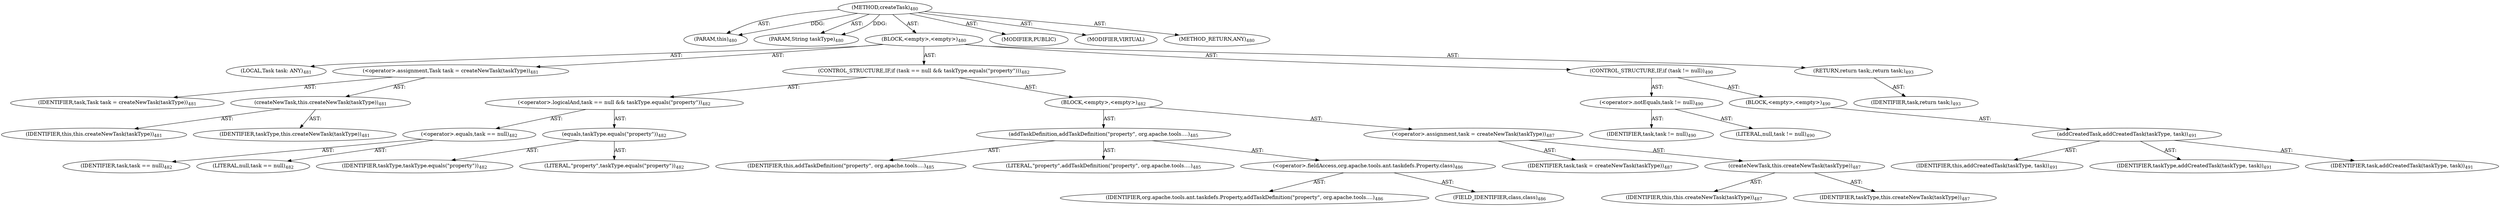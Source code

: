 digraph "createTask" {  
"111669149714" [label = <(METHOD,createTask)<SUB>480</SUB>> ]
"115964117002" [label = <(PARAM,this)<SUB>480</SUB>> ]
"115964117039" [label = <(PARAM,String taskType)<SUB>480</SUB>> ]
"25769803824" [label = <(BLOCK,&lt;empty&gt;,&lt;empty&gt;)<SUB>480</SUB>> ]
"94489280536" [label = <(LOCAL,Task task: ANY)<SUB>481</SUB>> ]
"30064771294" [label = <(&lt;operator&gt;.assignment,Task task = createNewTask(taskType))<SUB>481</SUB>> ]
"68719476957" [label = <(IDENTIFIER,task,Task task = createNewTask(taskType))<SUB>481</SUB>> ]
"30064771295" [label = <(createNewTask,this.createNewTask(taskType))<SUB>481</SUB>> ]
"68719476749" [label = <(IDENTIFIER,this,this.createNewTask(taskType))<SUB>481</SUB>> ]
"68719476958" [label = <(IDENTIFIER,taskType,this.createNewTask(taskType))<SUB>481</SUB>> ]
"47244640277" [label = <(CONTROL_STRUCTURE,IF,if (task == null &amp;&amp; taskType.equals(&quot;property&quot;)))<SUB>482</SUB>> ]
"30064771296" [label = <(&lt;operator&gt;.logicalAnd,task == null &amp;&amp; taskType.equals(&quot;property&quot;))<SUB>482</SUB>> ]
"30064771297" [label = <(&lt;operator&gt;.equals,task == null)<SUB>482</SUB>> ]
"68719476959" [label = <(IDENTIFIER,task,task == null)<SUB>482</SUB>> ]
"90194313239" [label = <(LITERAL,null,task == null)<SUB>482</SUB>> ]
"30064771298" [label = <(equals,taskType.equals(&quot;property&quot;))<SUB>482</SUB>> ]
"68719476960" [label = <(IDENTIFIER,taskType,taskType.equals(&quot;property&quot;))<SUB>482</SUB>> ]
"90194313240" [label = <(LITERAL,&quot;property&quot;,taskType.equals(&quot;property&quot;))<SUB>482</SUB>> ]
"25769803825" [label = <(BLOCK,&lt;empty&gt;,&lt;empty&gt;)<SUB>482</SUB>> ]
"30064771299" [label = <(addTaskDefinition,addTaskDefinition(&quot;property&quot;, org.apache.tools....)<SUB>485</SUB>> ]
"68719476750" [label = <(IDENTIFIER,this,addTaskDefinition(&quot;property&quot;, org.apache.tools....)<SUB>485</SUB>> ]
"90194313241" [label = <(LITERAL,&quot;property&quot;,addTaskDefinition(&quot;property&quot;, org.apache.tools....)<SUB>485</SUB>> ]
"30064771300" [label = <(&lt;operator&gt;.fieldAccess,org.apache.tools.ant.taskdefs.Property.class)<SUB>486</SUB>> ]
"68719476961" [label = <(IDENTIFIER,org.apache.tools.ant.taskdefs.Property,addTaskDefinition(&quot;property&quot;, org.apache.tools....)<SUB>486</SUB>> ]
"55834574908" [label = <(FIELD_IDENTIFIER,class,class)<SUB>486</SUB>> ]
"30064771301" [label = <(&lt;operator&gt;.assignment,task = createNewTask(taskType))<SUB>487</SUB>> ]
"68719476962" [label = <(IDENTIFIER,task,task = createNewTask(taskType))<SUB>487</SUB>> ]
"30064771302" [label = <(createNewTask,this.createNewTask(taskType))<SUB>487</SUB>> ]
"68719476751" [label = <(IDENTIFIER,this,this.createNewTask(taskType))<SUB>487</SUB>> ]
"68719476963" [label = <(IDENTIFIER,taskType,this.createNewTask(taskType))<SUB>487</SUB>> ]
"47244640278" [label = <(CONTROL_STRUCTURE,IF,if (task != null))<SUB>490</SUB>> ]
"30064771303" [label = <(&lt;operator&gt;.notEquals,task != null)<SUB>490</SUB>> ]
"68719476964" [label = <(IDENTIFIER,task,task != null)<SUB>490</SUB>> ]
"90194313242" [label = <(LITERAL,null,task != null)<SUB>490</SUB>> ]
"25769803826" [label = <(BLOCK,&lt;empty&gt;,&lt;empty&gt;)<SUB>490</SUB>> ]
"30064771304" [label = <(addCreatedTask,addCreatedTask(taskType, task))<SUB>491</SUB>> ]
"68719476752" [label = <(IDENTIFIER,this,addCreatedTask(taskType, task))<SUB>491</SUB>> ]
"68719476965" [label = <(IDENTIFIER,taskType,addCreatedTask(taskType, task))<SUB>491</SUB>> ]
"68719476966" [label = <(IDENTIFIER,task,addCreatedTask(taskType, task))<SUB>491</SUB>> ]
"146028888077" [label = <(RETURN,return task;,return task;)<SUB>493</SUB>> ]
"68719476967" [label = <(IDENTIFIER,task,return task;)<SUB>493</SUB>> ]
"133143986227" [label = <(MODIFIER,PUBLIC)> ]
"133143986228" [label = <(MODIFIER,VIRTUAL)> ]
"128849018898" [label = <(METHOD_RETURN,ANY)<SUB>480</SUB>> ]
  "111669149714" -> "115964117002"  [ label = "AST: "] 
  "111669149714" -> "115964117039"  [ label = "AST: "] 
  "111669149714" -> "25769803824"  [ label = "AST: "] 
  "111669149714" -> "133143986227"  [ label = "AST: "] 
  "111669149714" -> "133143986228"  [ label = "AST: "] 
  "111669149714" -> "128849018898"  [ label = "AST: "] 
  "25769803824" -> "94489280536"  [ label = "AST: "] 
  "25769803824" -> "30064771294"  [ label = "AST: "] 
  "25769803824" -> "47244640277"  [ label = "AST: "] 
  "25769803824" -> "47244640278"  [ label = "AST: "] 
  "25769803824" -> "146028888077"  [ label = "AST: "] 
  "30064771294" -> "68719476957"  [ label = "AST: "] 
  "30064771294" -> "30064771295"  [ label = "AST: "] 
  "30064771295" -> "68719476749"  [ label = "AST: "] 
  "30064771295" -> "68719476958"  [ label = "AST: "] 
  "47244640277" -> "30064771296"  [ label = "AST: "] 
  "47244640277" -> "25769803825"  [ label = "AST: "] 
  "30064771296" -> "30064771297"  [ label = "AST: "] 
  "30064771296" -> "30064771298"  [ label = "AST: "] 
  "30064771297" -> "68719476959"  [ label = "AST: "] 
  "30064771297" -> "90194313239"  [ label = "AST: "] 
  "30064771298" -> "68719476960"  [ label = "AST: "] 
  "30064771298" -> "90194313240"  [ label = "AST: "] 
  "25769803825" -> "30064771299"  [ label = "AST: "] 
  "25769803825" -> "30064771301"  [ label = "AST: "] 
  "30064771299" -> "68719476750"  [ label = "AST: "] 
  "30064771299" -> "90194313241"  [ label = "AST: "] 
  "30064771299" -> "30064771300"  [ label = "AST: "] 
  "30064771300" -> "68719476961"  [ label = "AST: "] 
  "30064771300" -> "55834574908"  [ label = "AST: "] 
  "30064771301" -> "68719476962"  [ label = "AST: "] 
  "30064771301" -> "30064771302"  [ label = "AST: "] 
  "30064771302" -> "68719476751"  [ label = "AST: "] 
  "30064771302" -> "68719476963"  [ label = "AST: "] 
  "47244640278" -> "30064771303"  [ label = "AST: "] 
  "47244640278" -> "25769803826"  [ label = "AST: "] 
  "30064771303" -> "68719476964"  [ label = "AST: "] 
  "30064771303" -> "90194313242"  [ label = "AST: "] 
  "25769803826" -> "30064771304"  [ label = "AST: "] 
  "30064771304" -> "68719476752"  [ label = "AST: "] 
  "30064771304" -> "68719476965"  [ label = "AST: "] 
  "30064771304" -> "68719476966"  [ label = "AST: "] 
  "146028888077" -> "68719476967"  [ label = "AST: "] 
  "111669149714" -> "115964117002"  [ label = "DDG: "] 
  "111669149714" -> "115964117039"  [ label = "DDG: "] 
}
